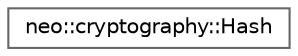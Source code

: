 digraph "Graphical Class Hierarchy"
{
 // LATEX_PDF_SIZE
  bgcolor="transparent";
  edge [fontname=Helvetica,fontsize=10,labelfontname=Helvetica,labelfontsize=10];
  node [fontname=Helvetica,fontsize=10,shape=box,height=0.2,width=0.4];
  rankdir="LR";
  Node0 [id="Node000000",label="neo::cryptography::Hash",height=0.2,width=0.4,color="grey40", fillcolor="white", style="filled",URL="$classneo_1_1cryptography_1_1_hash.html",tooltip="Provides cryptographic hash functions."];
}
